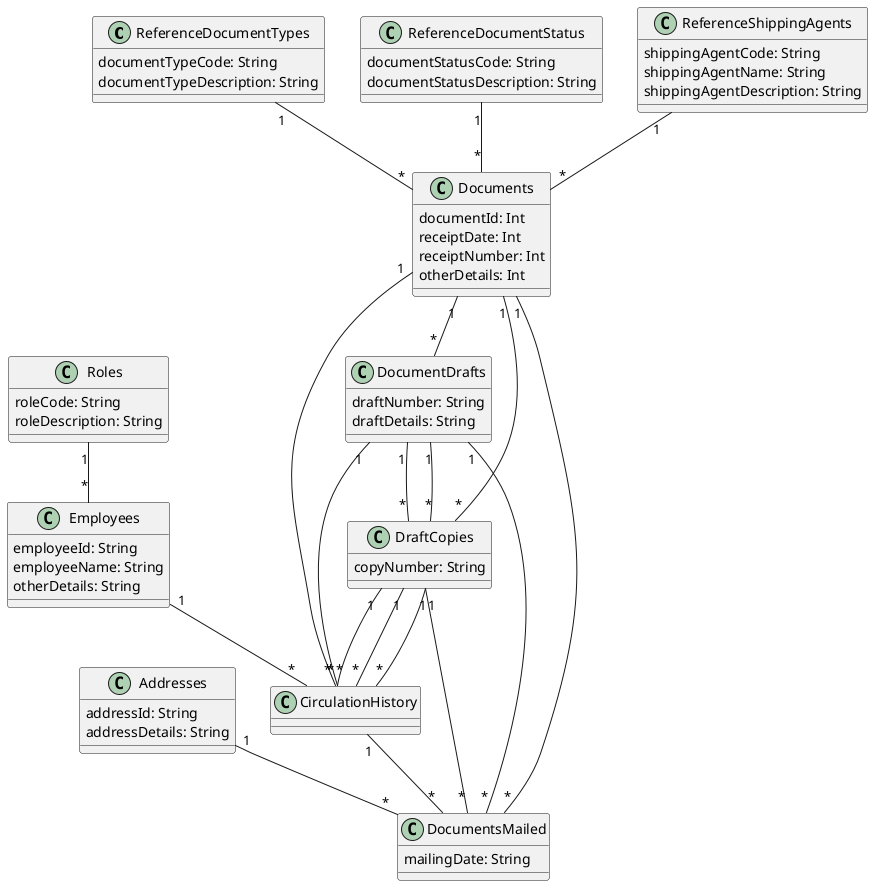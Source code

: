 @startuml "CreDocControlSystems"


class ReferenceDocumentTypes{
  documentTypeCode: String
  documentTypeDescription: String
}

class Roles{
  roleCode: String
  roleDescription: String
}

class Addresses{
  addressId: String
  addressDetails: String
}

class ReferenceDocumentStatus{
  documentStatusCode: String
  documentStatusDescription: String
}

class ReferenceShippingAgents{
  shippingAgentCode: String
  shippingAgentName: String
  shippingAgentDescription: String
}

class Documents{
  documentId: Int
  receiptDate: Int
  receiptNumber: Int
  otherDetails: Int
}

class Employees{
  employeeId: String
  employeeName: String
  otherDetails: String
}

class DocumentDrafts{
  draftNumber: String
  draftDetails: String
}

class DraftCopies{
  copyNumber: String
}

class CirculationHistory{
}

class DocumentsMailed{
  mailingDate: String
}



ReferenceDocumentTypes "1" -- "*" Documents

Roles "1" -- "*" Employees

Addresses "1" -- "*" DocumentsMailed

ReferenceDocumentStatus "1" -- "*" Documents

ReferenceShippingAgents "1" -- "*" Documents

Documents "1" -- "*" DocumentsMailed

Documents "1" -- "*" DocumentDrafts

Documents "1" -- "*" DraftCopies

Documents "1" -- "*" CirculationHistory

Employees "1" -- "*" CirculationHistory

DocumentDrafts "1" -- "*" DocumentsMailed

DocumentDrafts "1" -- "*" DraftCopies

DocumentDrafts "1" -- "*" CirculationHistory

DocumentDrafts "1" -- "*" DraftCopies

DraftCopies "1" -- "*" DocumentsMailed

DraftCopies "1" -- "*" CirculationHistory

DraftCopies "1" -- "*" CirculationHistory

DraftCopies "1" -- "*" CirculationHistory

CirculationHistory "1" -- "*" DocumentsMailed


@enduml